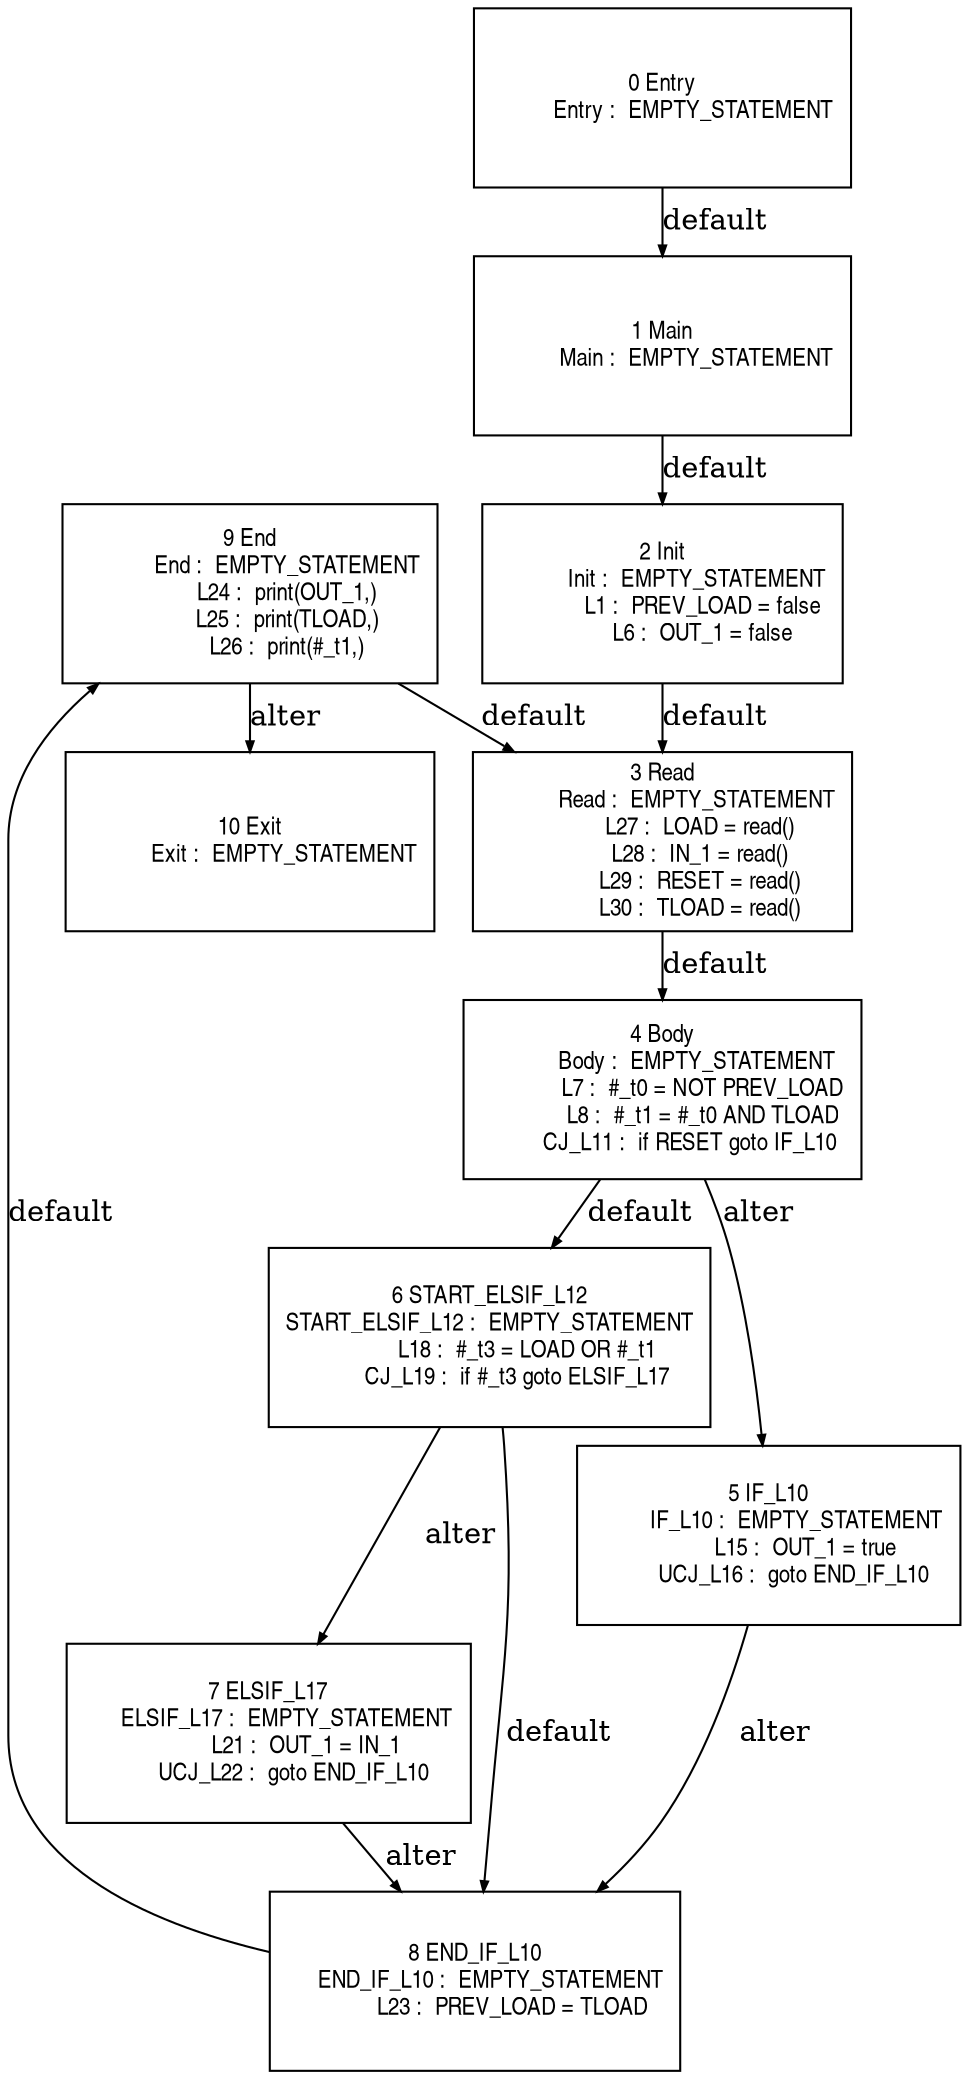 digraph G {
  ranksep=.25;
  edge [arrowsize=.5]
  node [shape=rectangle, fontname="ArialNarrow",
        fontsize=12,  height=1.2];
  "10 Exit
           Exit :  EMPTY_STATEMENT
"; "2 Init
           Init :  EMPTY_STATEMENT
             L1 :  PREV_LOAD = false
             L6 :  OUT_1 = false
"; "3 Read
           Read :  EMPTY_STATEMENT
            L27 :  LOAD = read()
            L28 :  IN_1 = read()
            L29 :  RESET = read()
            L30 :  TLOAD = read()
"; "0 Entry
          Entry :  EMPTY_STATEMENT
"; "7 ELSIF_L17
      ELSIF_L17 :  EMPTY_STATEMENT
            L21 :  OUT_1 = IN_1
        UCJ_L22 :  goto END_IF_L10
"; "6 START_ELSIF_L12
START_ELSIF_L12 :  EMPTY_STATEMENT
            L18 :  #_t3 = LOAD OR #_t1
         CJ_L19 :  if #_t3 goto ELSIF_L17
"; "8 END_IF_L10
     END_IF_L10 :  EMPTY_STATEMENT
            L23 :  PREV_LOAD = TLOAD
"; "1 Main
           Main :  EMPTY_STATEMENT
"; "5 IF_L10
         IF_L10 :  EMPTY_STATEMENT
            L15 :  OUT_1 = true
        UCJ_L16 :  goto END_IF_L10
"; "4 Body
           Body :  EMPTY_STATEMENT
             L7 :  #_t0 = NOT PREV_LOAD
             L8 :  #_t1 = #_t0 AND TLOAD
         CJ_L11 :  if RESET goto IF_L10
"; "9 End
            End :  EMPTY_STATEMENT
            L24 :  print(OUT_1,)
            L25 :  print(TLOAD,)
            L26 :  print(#_t1,)
"; 
  "1 Main
           Main :  EMPTY_STATEMENT
" -> "2 Init
           Init :  EMPTY_STATEMENT
             L1 :  PREV_LOAD = false
             L6 :  OUT_1 = false
"  [label="default"];
  "2 Init
           Init :  EMPTY_STATEMENT
             L1 :  PREV_LOAD = false
             L6 :  OUT_1 = false
" -> "3 Read
           Read :  EMPTY_STATEMENT
            L27 :  LOAD = read()
            L28 :  IN_1 = read()
            L29 :  RESET = read()
            L30 :  TLOAD = read()
"  [label="default"];
  "4 Body
           Body :  EMPTY_STATEMENT
             L7 :  #_t0 = NOT PREV_LOAD
             L8 :  #_t1 = #_t0 AND TLOAD
         CJ_L11 :  if RESET goto IF_L10
" -> "6 START_ELSIF_L12
START_ELSIF_L12 :  EMPTY_STATEMENT
            L18 :  #_t3 = LOAD OR #_t1
         CJ_L19 :  if #_t3 goto ELSIF_L17
"  [label="default"];
  "4 Body
           Body :  EMPTY_STATEMENT
             L7 :  #_t0 = NOT PREV_LOAD
             L8 :  #_t1 = #_t0 AND TLOAD
         CJ_L11 :  if RESET goto IF_L10
" -> "5 IF_L10
         IF_L10 :  EMPTY_STATEMENT
            L15 :  OUT_1 = true
        UCJ_L16 :  goto END_IF_L10
"  [label="alter"];
  "5 IF_L10
         IF_L10 :  EMPTY_STATEMENT
            L15 :  OUT_1 = true
        UCJ_L16 :  goto END_IF_L10
" -> "8 END_IF_L10
     END_IF_L10 :  EMPTY_STATEMENT
            L23 :  PREV_LOAD = TLOAD
"  [label="alter"];
  "6 START_ELSIF_L12
START_ELSIF_L12 :  EMPTY_STATEMENT
            L18 :  #_t3 = LOAD OR #_t1
         CJ_L19 :  if #_t3 goto ELSIF_L17
" -> "8 END_IF_L10
     END_IF_L10 :  EMPTY_STATEMENT
            L23 :  PREV_LOAD = TLOAD
"  [label="default"];
  "6 START_ELSIF_L12
START_ELSIF_L12 :  EMPTY_STATEMENT
            L18 :  #_t3 = LOAD OR #_t1
         CJ_L19 :  if #_t3 goto ELSIF_L17
" -> "7 ELSIF_L17
      ELSIF_L17 :  EMPTY_STATEMENT
            L21 :  OUT_1 = IN_1
        UCJ_L22 :  goto END_IF_L10
"  [label="alter"];
  "7 ELSIF_L17
      ELSIF_L17 :  EMPTY_STATEMENT
            L21 :  OUT_1 = IN_1
        UCJ_L22 :  goto END_IF_L10
" -> "8 END_IF_L10
     END_IF_L10 :  EMPTY_STATEMENT
            L23 :  PREV_LOAD = TLOAD
"  [label="alter"];
  "8 END_IF_L10
     END_IF_L10 :  EMPTY_STATEMENT
            L23 :  PREV_LOAD = TLOAD
" -> "9 End
            End :  EMPTY_STATEMENT
            L24 :  print(OUT_1,)
            L25 :  print(TLOAD,)
            L26 :  print(#_t1,)
"  [label="default"];
  "0 Entry
          Entry :  EMPTY_STATEMENT
" -> "1 Main
           Main :  EMPTY_STATEMENT
"  [label="default"];
  "9 End
            End :  EMPTY_STATEMENT
            L24 :  print(OUT_1,)
            L25 :  print(TLOAD,)
            L26 :  print(#_t1,)
" -> "3 Read
           Read :  EMPTY_STATEMENT
            L27 :  LOAD = read()
            L28 :  IN_1 = read()
            L29 :  RESET = read()
            L30 :  TLOAD = read()
"  [label="default"];
  "9 End
            End :  EMPTY_STATEMENT
            L24 :  print(OUT_1,)
            L25 :  print(TLOAD,)
            L26 :  print(#_t1,)
" -> "10 Exit
           Exit :  EMPTY_STATEMENT
"  [label="alter"];
  "3 Read
           Read :  EMPTY_STATEMENT
            L27 :  LOAD = read()
            L28 :  IN_1 = read()
            L29 :  RESET = read()
            L30 :  TLOAD = read()
" -> "4 Body
           Body :  EMPTY_STATEMENT
             L7 :  #_t0 = NOT PREV_LOAD
             L8 :  #_t1 = #_t0 AND TLOAD
         CJ_L11 :  if RESET goto IF_L10
"  [label="default"];
}
